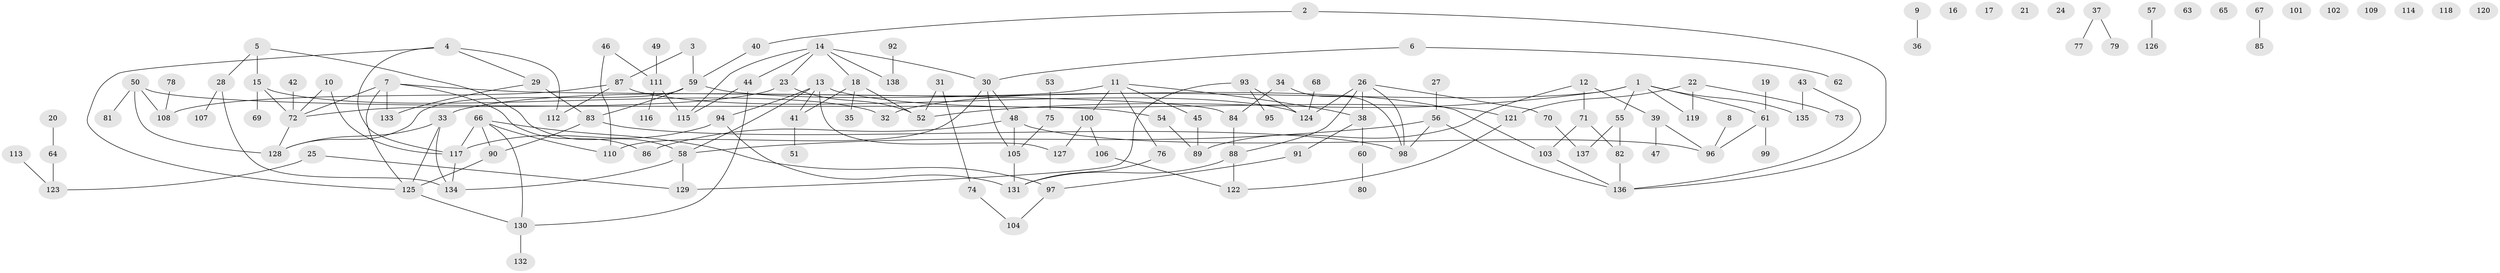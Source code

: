// coarse degree distribution, {3: 0.12962962962962962, 2: 0.2037037037037037, 5: 0.09259259259259259, 9: 0.018518518518518517, 1: 0.25925925925925924, 4: 0.09259259259259259, 6: 0.1111111111111111, 8: 0.05555555555555555, 7: 0.018518518518518517, 10: 0.018518518518518517}
// Generated by graph-tools (version 1.1) at 2025/48/03/06/25 01:48:57]
// undirected, 138 vertices, 168 edges
graph export_dot {
graph [start="1"]
  node [color=gray90,style=filled];
  1;
  2;
  3;
  4;
  5;
  6;
  7;
  8;
  9;
  10;
  11;
  12;
  13;
  14;
  15;
  16;
  17;
  18;
  19;
  20;
  21;
  22;
  23;
  24;
  25;
  26;
  27;
  28;
  29;
  30;
  31;
  32;
  33;
  34;
  35;
  36;
  37;
  38;
  39;
  40;
  41;
  42;
  43;
  44;
  45;
  46;
  47;
  48;
  49;
  50;
  51;
  52;
  53;
  54;
  55;
  56;
  57;
  58;
  59;
  60;
  61;
  62;
  63;
  64;
  65;
  66;
  67;
  68;
  69;
  70;
  71;
  72;
  73;
  74;
  75;
  76;
  77;
  78;
  79;
  80;
  81;
  82;
  83;
  84;
  85;
  86;
  87;
  88;
  89;
  90;
  91;
  92;
  93;
  94;
  95;
  96;
  97;
  98;
  99;
  100;
  101;
  102;
  103;
  104;
  105;
  106;
  107;
  108;
  109;
  110;
  111;
  112;
  113;
  114;
  115;
  116;
  117;
  118;
  119;
  120;
  121;
  122;
  123;
  124;
  125;
  126;
  127;
  128;
  129;
  130;
  131;
  132;
  133;
  134;
  135;
  136;
  137;
  138;
  1 -- 32;
  1 -- 52;
  1 -- 55;
  1 -- 61;
  1 -- 119;
  1 -- 135;
  2 -- 40;
  2 -- 136;
  3 -- 59;
  3 -- 87;
  4 -- 29;
  4 -- 112;
  4 -- 117;
  4 -- 125;
  5 -- 15;
  5 -- 28;
  5 -- 58;
  6 -- 30;
  6 -- 62;
  7 -- 72;
  7 -- 84;
  7 -- 86;
  7 -- 125;
  7 -- 133;
  8 -- 96;
  9 -- 36;
  10 -- 72;
  10 -- 117;
  11 -- 33;
  11 -- 38;
  11 -- 45;
  11 -- 76;
  11 -- 100;
  12 -- 39;
  12 -- 71;
  12 -- 89;
  13 -- 41;
  13 -- 58;
  13 -- 94;
  13 -- 121;
  13 -- 127;
  14 -- 18;
  14 -- 23;
  14 -- 30;
  14 -- 44;
  14 -- 115;
  14 -- 138;
  15 -- 32;
  15 -- 69;
  15 -- 72;
  18 -- 35;
  18 -- 41;
  18 -- 52;
  19 -- 61;
  20 -- 64;
  22 -- 73;
  22 -- 119;
  22 -- 121;
  23 -- 52;
  23 -- 72;
  25 -- 123;
  25 -- 129;
  26 -- 38;
  26 -- 70;
  26 -- 88;
  26 -- 98;
  26 -- 124;
  27 -- 56;
  28 -- 107;
  28 -- 134;
  29 -- 83;
  29 -- 133;
  30 -- 48;
  30 -- 105;
  30 -- 110;
  31 -- 52;
  31 -- 74;
  33 -- 125;
  33 -- 128;
  33 -- 134;
  34 -- 84;
  34 -- 98;
  37 -- 77;
  37 -- 79;
  38 -- 60;
  38 -- 91;
  39 -- 47;
  39 -- 96;
  40 -- 59;
  41 -- 51;
  42 -- 72;
  43 -- 135;
  43 -- 136;
  44 -- 115;
  44 -- 130;
  45 -- 89;
  46 -- 110;
  46 -- 111;
  48 -- 86;
  48 -- 96;
  48 -- 105;
  49 -- 111;
  50 -- 54;
  50 -- 81;
  50 -- 108;
  50 -- 128;
  53 -- 75;
  54 -- 89;
  55 -- 82;
  55 -- 137;
  56 -- 58;
  56 -- 98;
  56 -- 136;
  57 -- 126;
  58 -- 129;
  58 -- 134;
  59 -- 83;
  59 -- 103;
  59 -- 128;
  60 -- 80;
  61 -- 96;
  61 -- 99;
  64 -- 123;
  66 -- 90;
  66 -- 97;
  66 -- 110;
  66 -- 117;
  66 -- 130;
  67 -- 85;
  68 -- 124;
  70 -- 137;
  71 -- 82;
  71 -- 103;
  72 -- 128;
  74 -- 104;
  75 -- 105;
  76 -- 131;
  78 -- 108;
  82 -- 136;
  83 -- 90;
  83 -- 98;
  84 -- 88;
  87 -- 108;
  87 -- 112;
  87 -- 124;
  88 -- 122;
  88 -- 131;
  90 -- 125;
  91 -- 97;
  92 -- 138;
  93 -- 95;
  93 -- 124;
  93 -- 129;
  94 -- 117;
  94 -- 131;
  97 -- 104;
  100 -- 106;
  100 -- 127;
  103 -- 136;
  105 -- 131;
  106 -- 122;
  111 -- 115;
  111 -- 116;
  113 -- 123;
  117 -- 134;
  121 -- 122;
  125 -- 130;
  130 -- 132;
}
